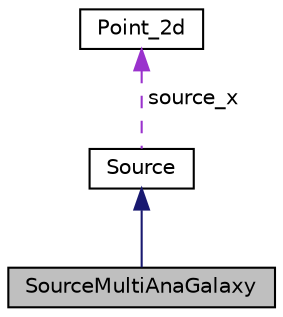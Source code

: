 digraph "SourceMultiAnaGalaxy"
{
 // LATEX_PDF_SIZE
  edge [fontname="Helvetica",fontsize="10",labelfontname="Helvetica",labelfontsize="10"];
  node [fontname="Helvetica",fontsize="10",shape=record];
  Node1 [label="SourceMultiAnaGalaxy",height=0.2,width=0.4,color="black", fillcolor="grey75", style="filled", fontcolor="black",tooltip="Source that represents an analytic galaxy surface brightness model. It encapsulates a OverzierSource ..."];
  Node2 -> Node1 [dir="back",color="midnightblue",fontsize="10",style="solid",fontname="Helvetica"];
  Node2 [label="Source",height=0.2,width=0.4,color="black", fillcolor="white", style="filled",URL="$class_source.html",tooltip="Base class for all sources."];
  Node3 -> Node2 [dir="back",color="darkorchid3",fontsize="10",style="dashed",label=" source_x" ,fontname="Helvetica"];
  Node3 [label="Point_2d",height=0.2,width=0.4,color="black", fillcolor="white", style="filled",URL="$struct_point__2d.html",tooltip="Class for representing points or vectors in 2 dimensions. Not that the dereferencing operator is over..."];
}
